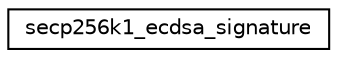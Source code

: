 digraph "Graphical Class Hierarchy"
{
  edge [fontname="Helvetica",fontsize="10",labelfontname="Helvetica",labelfontsize="10"];
  node [fontname="Helvetica",fontsize="10",shape=record];
  rankdir="LR";
  Node0 [label="secp256k1_ecdsa_signature",height=0.2,width=0.4,color="black", fillcolor="white", style="filled",URL="$d1/df3/structsecp256k1__ecdsa__signature.html",tooltip="Opaque data structured that holds a parsed ECDSA signature. "];
}
